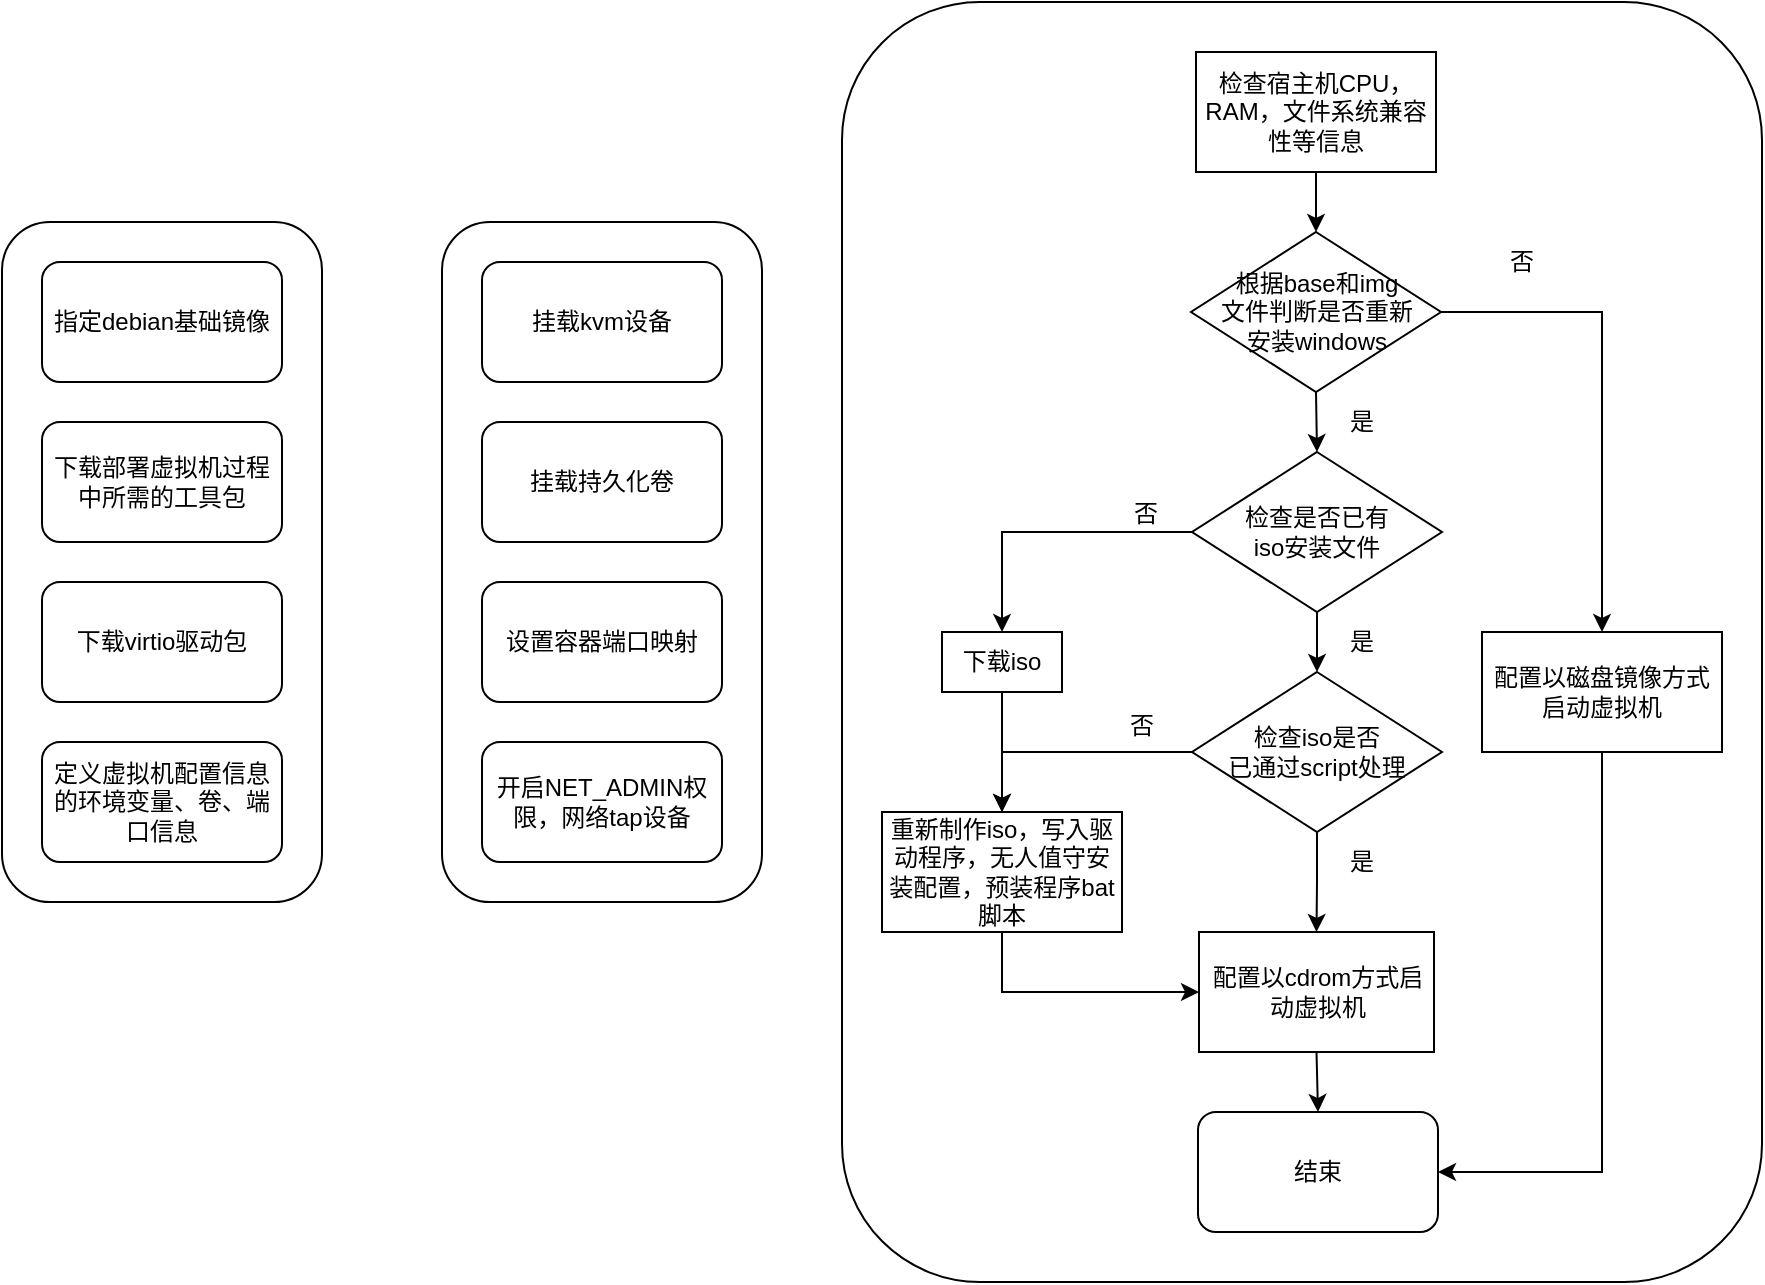 <mxfile version="26.0.5">
  <diagram name="Page-1" id="BYpQI4XTyPwFm8TuNRjK">
    <mxGraphModel dx="2603" dy="738" grid="1" gridSize="10" guides="1" tooltips="1" connect="1" arrows="1" fold="1" page="1" pageScale="1" pageWidth="1169" pageHeight="1654" math="0" shadow="0">
      <root>
        <mxCell id="0" />
        <mxCell id="1" parent="0" />
        <mxCell id="55VfZpbfIY-dUhr3XNBg-71" value="" style="rounded=1;whiteSpace=wrap;html=1;" vertex="1" parent="1">
          <mxGeometry x="310" y="80" width="460" height="640" as="geometry" />
        </mxCell>
        <mxCell id="55VfZpbfIY-dUhr3XNBg-20" value="" style="rounded=1;whiteSpace=wrap;html=1;" vertex="1" parent="1">
          <mxGeometry x="110" y="190" width="160" height="340" as="geometry" />
        </mxCell>
        <mxCell id="55VfZpbfIY-dUhr3XNBg-19" value="" style="rounded=1;whiteSpace=wrap;html=1;" vertex="1" parent="1">
          <mxGeometry x="-110" y="190" width="160" height="340" as="geometry" />
        </mxCell>
        <mxCell id="55VfZpbfIY-dUhr3XNBg-9" value="指定debian基础镜像" style="rounded=1;whiteSpace=wrap;html=1;" vertex="1" parent="1">
          <mxGeometry x="-90" y="210" width="120" height="60" as="geometry" />
        </mxCell>
        <mxCell id="55VfZpbfIY-dUhr3XNBg-10" value="下载部署虚拟机过程中所需的工具包" style="rounded=1;whiteSpace=wrap;html=1;" vertex="1" parent="1">
          <mxGeometry x="-90" y="290" width="120" height="60" as="geometry" />
        </mxCell>
        <mxCell id="55VfZpbfIY-dUhr3XNBg-11" value="下载virtio驱动包" style="rounded=1;whiteSpace=wrap;html=1;" vertex="1" parent="1">
          <mxGeometry x="-90" y="370" width="120" height="60" as="geometry" />
        </mxCell>
        <mxCell id="55VfZpbfIY-dUhr3XNBg-12" value="定义虚拟机配置信息的环境变量、卷、端口信息" style="rounded=1;whiteSpace=wrap;html=1;" vertex="1" parent="1">
          <mxGeometry x="-90" y="450" width="120" height="60" as="geometry" />
        </mxCell>
        <mxCell id="55VfZpbfIY-dUhr3XNBg-13" value="挂载持久化卷" style="rounded=1;whiteSpace=wrap;html=1;" vertex="1" parent="1">
          <mxGeometry x="130" y="290" width="120" height="60" as="geometry" />
        </mxCell>
        <mxCell id="55VfZpbfIY-dUhr3XNBg-14" value="设置容器端口映射" style="rounded=1;whiteSpace=wrap;html=1;" vertex="1" parent="1">
          <mxGeometry x="130" y="370" width="120" height="60" as="geometry" />
        </mxCell>
        <mxCell id="55VfZpbfIY-dUhr3XNBg-15" value="挂载kvm设备" style="rounded=1;whiteSpace=wrap;html=1;" vertex="1" parent="1">
          <mxGeometry x="130" y="210" width="120" height="60" as="geometry" />
        </mxCell>
        <mxCell id="55VfZpbfIY-dUhr3XNBg-16" value="开启NET_ADMIN权限，网络tap设备" style="rounded=1;whiteSpace=wrap;html=1;" vertex="1" parent="1">
          <mxGeometry x="130" y="450" width="120" height="60" as="geometry" />
        </mxCell>
        <mxCell id="55VfZpbfIY-dUhr3XNBg-70" value="" style="group" vertex="1" connectable="0" parent="1">
          <mxGeometry x="330" y="105" width="420" height="590" as="geometry" />
        </mxCell>
        <mxCell id="55VfZpbfIY-dUhr3XNBg-43" style="edgeStyle=orthogonalEdgeStyle;rounded=0;orthogonalLoop=1;jettySize=auto;html=1;exitX=0.5;exitY=1;exitDx=0;exitDy=0;entryX=0.5;entryY=0;entryDx=0;entryDy=0;" edge="1" parent="55VfZpbfIY-dUhr3XNBg-70" source="55VfZpbfIY-dUhr3XNBg-7" target="55VfZpbfIY-dUhr3XNBg-23">
          <mxGeometry relative="1" as="geometry" />
        </mxCell>
        <mxCell id="55VfZpbfIY-dUhr3XNBg-7" value="检查宿主机CPU，RAM，文件系统兼容性等信息" style="rounded=1;whiteSpace=wrap;html=1;arcSize=0;" vertex="1" parent="55VfZpbfIY-dUhr3XNBg-70">
          <mxGeometry x="157" width="120" height="60" as="geometry" />
        </mxCell>
        <mxCell id="55VfZpbfIY-dUhr3XNBg-42" style="edgeStyle=orthogonalEdgeStyle;rounded=0;orthogonalLoop=1;jettySize=auto;html=1;exitX=0.5;exitY=1;exitDx=0;exitDy=0;entryX=0.5;entryY=0;entryDx=0;entryDy=0;" edge="1" parent="55VfZpbfIY-dUhr3XNBg-70" source="55VfZpbfIY-dUhr3XNBg-23" target="55VfZpbfIY-dUhr3XNBg-24">
          <mxGeometry relative="1" as="geometry" />
        </mxCell>
        <mxCell id="55VfZpbfIY-dUhr3XNBg-66" style="edgeStyle=orthogonalEdgeStyle;rounded=0;orthogonalLoop=1;jettySize=auto;html=1;exitX=1;exitY=0.5;exitDx=0;exitDy=0;" edge="1" parent="55VfZpbfIY-dUhr3XNBg-70" source="55VfZpbfIY-dUhr3XNBg-23" target="55VfZpbfIY-dUhr3XNBg-49">
          <mxGeometry relative="1" as="geometry" />
        </mxCell>
        <mxCell id="55VfZpbfIY-dUhr3XNBg-23" value="&lt;div&gt;&lt;span style=&quot;background-color: transparent; color: light-dark(rgb(0, 0, 0), rgb(255, 255, 255));&quot;&gt;根据base和img&lt;/span&gt;&lt;/div&gt;&lt;div&gt;&lt;span style=&quot;background-color: transparent; color: light-dark(rgb(0, 0, 0), rgb(255, 255, 255));&quot;&gt;文件判断是否重新&lt;/span&gt;&lt;/div&gt;&lt;div&gt;&lt;span style=&quot;background-color: transparent; color: light-dark(rgb(0, 0, 0), rgb(255, 255, 255));&quot;&gt;安装windows&lt;/span&gt;&lt;/div&gt;" style="rhombus;whiteSpace=wrap;html=1;" vertex="1" parent="55VfZpbfIY-dUhr3XNBg-70">
          <mxGeometry x="154.5" y="90" width="125" height="80" as="geometry" />
        </mxCell>
        <mxCell id="55VfZpbfIY-dUhr3XNBg-34" style="edgeStyle=orthogonalEdgeStyle;rounded=0;orthogonalLoop=1;jettySize=auto;html=1;exitX=0;exitY=0.5;exitDx=0;exitDy=0;entryX=0.5;entryY=0;entryDx=0;entryDy=0;" edge="1" parent="55VfZpbfIY-dUhr3XNBg-70" source="55VfZpbfIY-dUhr3XNBg-24" target="55VfZpbfIY-dUhr3XNBg-29">
          <mxGeometry relative="1" as="geometry" />
        </mxCell>
        <mxCell id="55VfZpbfIY-dUhr3XNBg-36" style="edgeStyle=orthogonalEdgeStyle;rounded=0;orthogonalLoop=1;jettySize=auto;html=1;exitX=0.5;exitY=1;exitDx=0;exitDy=0;entryX=0.5;entryY=0;entryDx=0;entryDy=0;" edge="1" parent="55VfZpbfIY-dUhr3XNBg-70" source="55VfZpbfIY-dUhr3XNBg-24" target="55VfZpbfIY-dUhr3XNBg-27">
          <mxGeometry relative="1" as="geometry" />
        </mxCell>
        <mxCell id="55VfZpbfIY-dUhr3XNBg-24" value="检查是否已有&lt;div&gt;iso安装文件&lt;/div&gt;" style="rhombus;whiteSpace=wrap;html=1;" vertex="1" parent="55VfZpbfIY-dUhr3XNBg-70">
          <mxGeometry x="155" y="200" width="125" height="80" as="geometry" />
        </mxCell>
        <mxCell id="55VfZpbfIY-dUhr3XNBg-39" style="edgeStyle=orthogonalEdgeStyle;rounded=0;orthogonalLoop=1;jettySize=auto;html=1;exitX=0.5;exitY=1;exitDx=0;exitDy=0;entryX=0.5;entryY=0;entryDx=0;entryDy=0;" edge="1" parent="55VfZpbfIY-dUhr3XNBg-70" source="55VfZpbfIY-dUhr3XNBg-27" target="55VfZpbfIY-dUhr3XNBg-48">
          <mxGeometry relative="1" as="geometry">
            <mxPoint x="217.5" y="430" as="targetPoint" />
          </mxGeometry>
        </mxCell>
        <mxCell id="55VfZpbfIY-dUhr3XNBg-68" style="edgeStyle=orthogonalEdgeStyle;rounded=0;orthogonalLoop=1;jettySize=auto;html=1;exitX=0;exitY=0.5;exitDx=0;exitDy=0;entryX=0.5;entryY=0;entryDx=0;entryDy=0;" edge="1" parent="55VfZpbfIY-dUhr3XNBg-70" source="55VfZpbfIY-dUhr3XNBg-27" target="55VfZpbfIY-dUhr3XNBg-58">
          <mxGeometry relative="1" as="geometry" />
        </mxCell>
        <mxCell id="55VfZpbfIY-dUhr3XNBg-27" value="检查&lt;span style=&quot;background-color: transparent; color: light-dark(rgb(0, 0, 0), rgb(255, 255, 255));&quot;&gt;iso是否&lt;/span&gt;&lt;div&gt;&lt;span style=&quot;background-color: transparent; color: light-dark(rgb(0, 0, 0), rgb(255, 255, 255));&quot;&gt;已通过script处理&lt;/span&gt;&lt;/div&gt;" style="rhombus;whiteSpace=wrap;html=1;" vertex="1" parent="55VfZpbfIY-dUhr3XNBg-70">
          <mxGeometry x="155" y="310" width="125" height="80" as="geometry" />
        </mxCell>
        <mxCell id="55VfZpbfIY-dUhr3XNBg-60" style="edgeStyle=orthogonalEdgeStyle;rounded=0;orthogonalLoop=1;jettySize=auto;html=1;exitX=0.5;exitY=1;exitDx=0;exitDy=0;entryX=0.5;entryY=0;entryDx=0;entryDy=0;" edge="1" parent="55VfZpbfIY-dUhr3XNBg-70" source="55VfZpbfIY-dUhr3XNBg-29" target="55VfZpbfIY-dUhr3XNBg-58">
          <mxGeometry relative="1" as="geometry" />
        </mxCell>
        <mxCell id="55VfZpbfIY-dUhr3XNBg-29" value="下载iso" style="rounded=1;whiteSpace=wrap;html=1;arcSize=0;" vertex="1" parent="55VfZpbfIY-dUhr3XNBg-70">
          <mxGeometry x="30" y="290" width="60" height="30" as="geometry" />
        </mxCell>
        <mxCell id="55VfZpbfIY-dUhr3XNBg-33" value="否" style="text;html=1;align=center;verticalAlign=middle;whiteSpace=wrap;rounded=0;" vertex="1" parent="55VfZpbfIY-dUhr3XNBg-70">
          <mxGeometry x="101.5" y="216" width="60" height="30" as="geometry" />
        </mxCell>
        <mxCell id="55VfZpbfIY-dUhr3XNBg-37" value="是" style="text;html=1;align=center;verticalAlign=middle;whiteSpace=wrap;rounded=0;" vertex="1" parent="55VfZpbfIY-dUhr3XNBg-70">
          <mxGeometry x="210" y="280" width="60" height="30" as="geometry" />
        </mxCell>
        <mxCell id="55VfZpbfIY-dUhr3XNBg-40" value="是" style="text;html=1;align=center;verticalAlign=middle;whiteSpace=wrap;rounded=0;" vertex="1" parent="55VfZpbfIY-dUhr3XNBg-70">
          <mxGeometry x="210" y="390" width="60" height="30" as="geometry" />
        </mxCell>
        <mxCell id="55VfZpbfIY-dUhr3XNBg-44" value="是" style="text;html=1;align=center;verticalAlign=middle;whiteSpace=wrap;rounded=0;" vertex="1" parent="55VfZpbfIY-dUhr3XNBg-70">
          <mxGeometry x="210" y="170" width="60" height="30" as="geometry" />
        </mxCell>
        <mxCell id="55VfZpbfIY-dUhr3XNBg-63" style="edgeStyle=orthogonalEdgeStyle;rounded=0;orthogonalLoop=1;jettySize=auto;html=1;exitX=0.5;exitY=1;exitDx=0;exitDy=0;entryX=0.5;entryY=0;entryDx=0;entryDy=0;" edge="1" parent="55VfZpbfIY-dUhr3XNBg-70" source="55VfZpbfIY-dUhr3XNBg-48" target="55VfZpbfIY-dUhr3XNBg-62">
          <mxGeometry relative="1" as="geometry" />
        </mxCell>
        <mxCell id="55VfZpbfIY-dUhr3XNBg-48" value="配置以cdrom方式启动虚拟机" style="rounded=1;whiteSpace=wrap;html=1;arcSize=0;" vertex="1" parent="55VfZpbfIY-dUhr3XNBg-70">
          <mxGeometry x="158.5" y="440" width="117.5" height="60" as="geometry" />
        </mxCell>
        <mxCell id="55VfZpbfIY-dUhr3XNBg-65" style="edgeStyle=orthogonalEdgeStyle;rounded=0;orthogonalLoop=1;jettySize=auto;html=1;exitX=0.5;exitY=1;exitDx=0;exitDy=0;entryX=1;entryY=0.5;entryDx=0;entryDy=0;" edge="1" parent="55VfZpbfIY-dUhr3XNBg-70" source="55VfZpbfIY-dUhr3XNBg-49" target="55VfZpbfIY-dUhr3XNBg-62">
          <mxGeometry relative="1" as="geometry" />
        </mxCell>
        <mxCell id="55VfZpbfIY-dUhr3XNBg-49" value="配置以磁盘镜像方式启动虚拟机" style="rounded=1;whiteSpace=wrap;html=1;arcSize=0;" vertex="1" parent="55VfZpbfIY-dUhr3XNBg-70">
          <mxGeometry x="300" y="290" width="120" height="60" as="geometry" />
        </mxCell>
        <mxCell id="55VfZpbfIY-dUhr3XNBg-53" value="否" style="text;html=1;align=center;verticalAlign=middle;whiteSpace=wrap;rounded=0;" vertex="1" parent="55VfZpbfIY-dUhr3XNBg-70">
          <mxGeometry x="100" y="322" width="60" height="30" as="geometry" />
        </mxCell>
        <mxCell id="55VfZpbfIY-dUhr3XNBg-61" style="edgeStyle=orthogonalEdgeStyle;rounded=0;orthogonalLoop=1;jettySize=auto;html=1;exitX=0.5;exitY=1;exitDx=0;exitDy=0;entryX=0;entryY=0.5;entryDx=0;entryDy=0;" edge="1" parent="55VfZpbfIY-dUhr3XNBg-70" source="55VfZpbfIY-dUhr3XNBg-58" target="55VfZpbfIY-dUhr3XNBg-48">
          <mxGeometry relative="1" as="geometry" />
        </mxCell>
        <mxCell id="55VfZpbfIY-dUhr3XNBg-58" value="重新制作iso，写入驱动程序，无人值守安装配置，预装程序bat脚本" style="rounded=1;whiteSpace=wrap;html=1;arcSize=0;" vertex="1" parent="55VfZpbfIY-dUhr3XNBg-70">
          <mxGeometry y="380" width="120" height="60" as="geometry" />
        </mxCell>
        <mxCell id="55VfZpbfIY-dUhr3XNBg-62" value="结束" style="rounded=1;whiteSpace=wrap;html=1;" vertex="1" parent="55VfZpbfIY-dUhr3XNBg-70">
          <mxGeometry x="158" y="530" width="120" height="60" as="geometry" />
        </mxCell>
        <mxCell id="55VfZpbfIY-dUhr3XNBg-67" value="否" style="text;html=1;align=center;verticalAlign=middle;whiteSpace=wrap;rounded=0;" vertex="1" parent="55VfZpbfIY-dUhr3XNBg-70">
          <mxGeometry x="290" y="90" width="60" height="30" as="geometry" />
        </mxCell>
      </root>
    </mxGraphModel>
  </diagram>
</mxfile>
